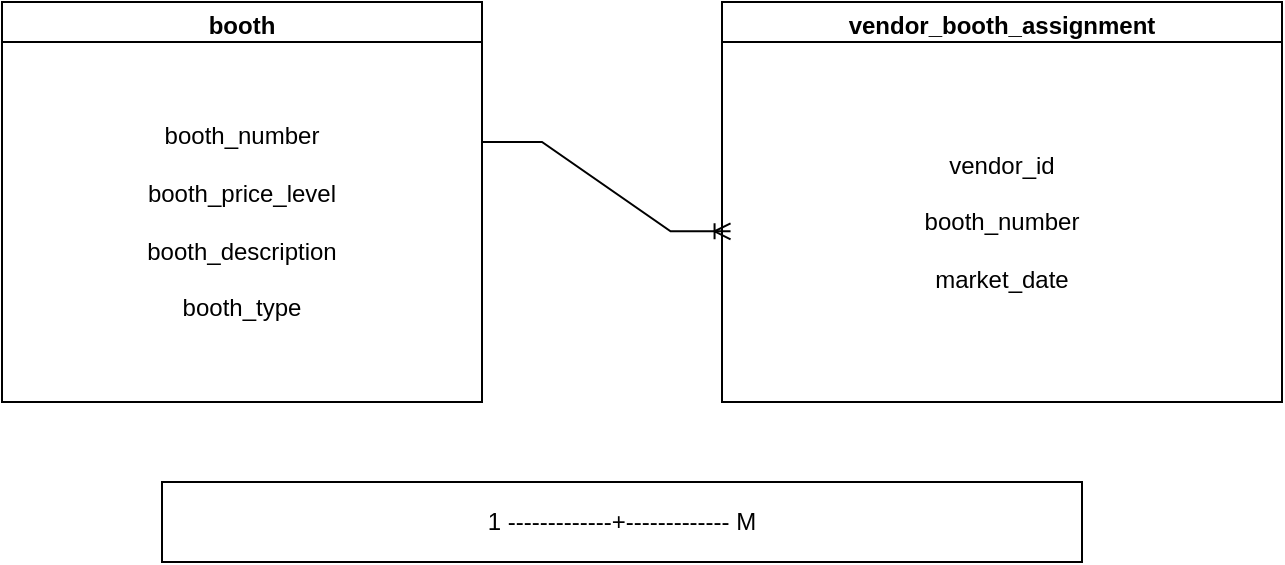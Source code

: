 <mxfile version="28.0.9">
  <diagram name="Page-1" id="mD11ViV72X39HFnmr9vb">
    <mxGraphModel dx="1042" dy="570" grid="1" gridSize="10" guides="1" tooltips="1" connect="1" arrows="1" fold="1" page="1" pageScale="1" pageWidth="850" pageHeight="1100" math="0" shadow="0">
      <root>
        <mxCell id="0" />
        <mxCell id="1" parent="0" />
        <mxCell id="UtgPFTbntqC9pTOLvFnR-4" value="booth" style="swimlane;whiteSpace=wrap;html=1;" vertex="1" parent="1">
          <mxGeometry x="80" y="120" width="240" height="200" as="geometry" />
        </mxCell>
        <mxCell id="UtgPFTbntqC9pTOLvFnR-6" value="booth_number&lt;br&gt;&lt;br&gt;booth_price_level&lt;br&gt;&lt;br&gt;booth_description&lt;br&gt;&lt;br&gt;booth_type" style="rounded=0;whiteSpace=wrap;html=1;" vertex="1" parent="UtgPFTbntqC9pTOLvFnR-4">
          <mxGeometry y="20" width="240" height="180" as="geometry" />
        </mxCell>
        <mxCell id="UtgPFTbntqC9pTOLvFnR-5" value="vendor_booth_assignment" style="swimlane;whiteSpace=wrap;html=1;" vertex="1" parent="1">
          <mxGeometry x="440" y="120" width="280" height="200" as="geometry" />
        </mxCell>
        <mxCell id="UtgPFTbntqC9pTOLvFnR-8" value="" style="shape=table;startSize=0;container=1;collapsible=0;childLayout=tableLayout;fontSize=11;fillColor=none;strokeColor=none;" vertex="1" parent="UtgPFTbntqC9pTOLvFnR-5">
          <mxGeometry x="10" y="30" width="260" height="160" as="geometry" />
        </mxCell>
        <mxCell id="UtgPFTbntqC9pTOLvFnR-11" value="vendor_id&lt;div&gt;&lt;br&gt;&lt;/div&gt;&lt;div&gt;booth_number&lt;/div&gt;&lt;div&gt;&lt;br&gt;&lt;/div&gt;&lt;div&gt;market_date&lt;/div&gt;" style="rounded=0;whiteSpace=wrap;html=1;" vertex="1" parent="UtgPFTbntqC9pTOLvFnR-5">
          <mxGeometry y="20" width="280" height="180" as="geometry" />
        </mxCell>
        <mxCell id="UtgPFTbntqC9pTOLvFnR-7" value="" style="shape=table;startSize=0;container=1;collapsible=0;childLayout=tableLayout;fontSize=11;fillColor=none;strokeColor=none;" vertex="1" parent="1">
          <mxGeometry x="400" y="240" width="60" height="60" as="geometry" />
        </mxCell>
        <mxCell id="UtgPFTbntqC9pTOLvFnR-13" value="" style="edgeStyle=entityRelationEdgeStyle;fontSize=12;html=1;endArrow=ERoneToMany;rounded=0;entryX=-0.022;entryY=0.529;entryDx=0;entryDy=0;entryPerimeter=0;" edge="1" parent="1" target="UtgPFTbntqC9pTOLvFnR-8">
          <mxGeometry width="100" height="100" relative="1" as="geometry">
            <mxPoint x="320" y="190" as="sourcePoint" />
            <mxPoint x="420" y="90" as="targetPoint" />
          </mxGeometry>
        </mxCell>
        <mxCell id="UtgPFTbntqC9pTOLvFnR-14" value="1 -------------+------------- M" style="rounded=0;whiteSpace=wrap;html=1;" vertex="1" parent="1">
          <mxGeometry x="160" y="360" width="460" height="40" as="geometry" />
        </mxCell>
      </root>
    </mxGraphModel>
  </diagram>
</mxfile>
